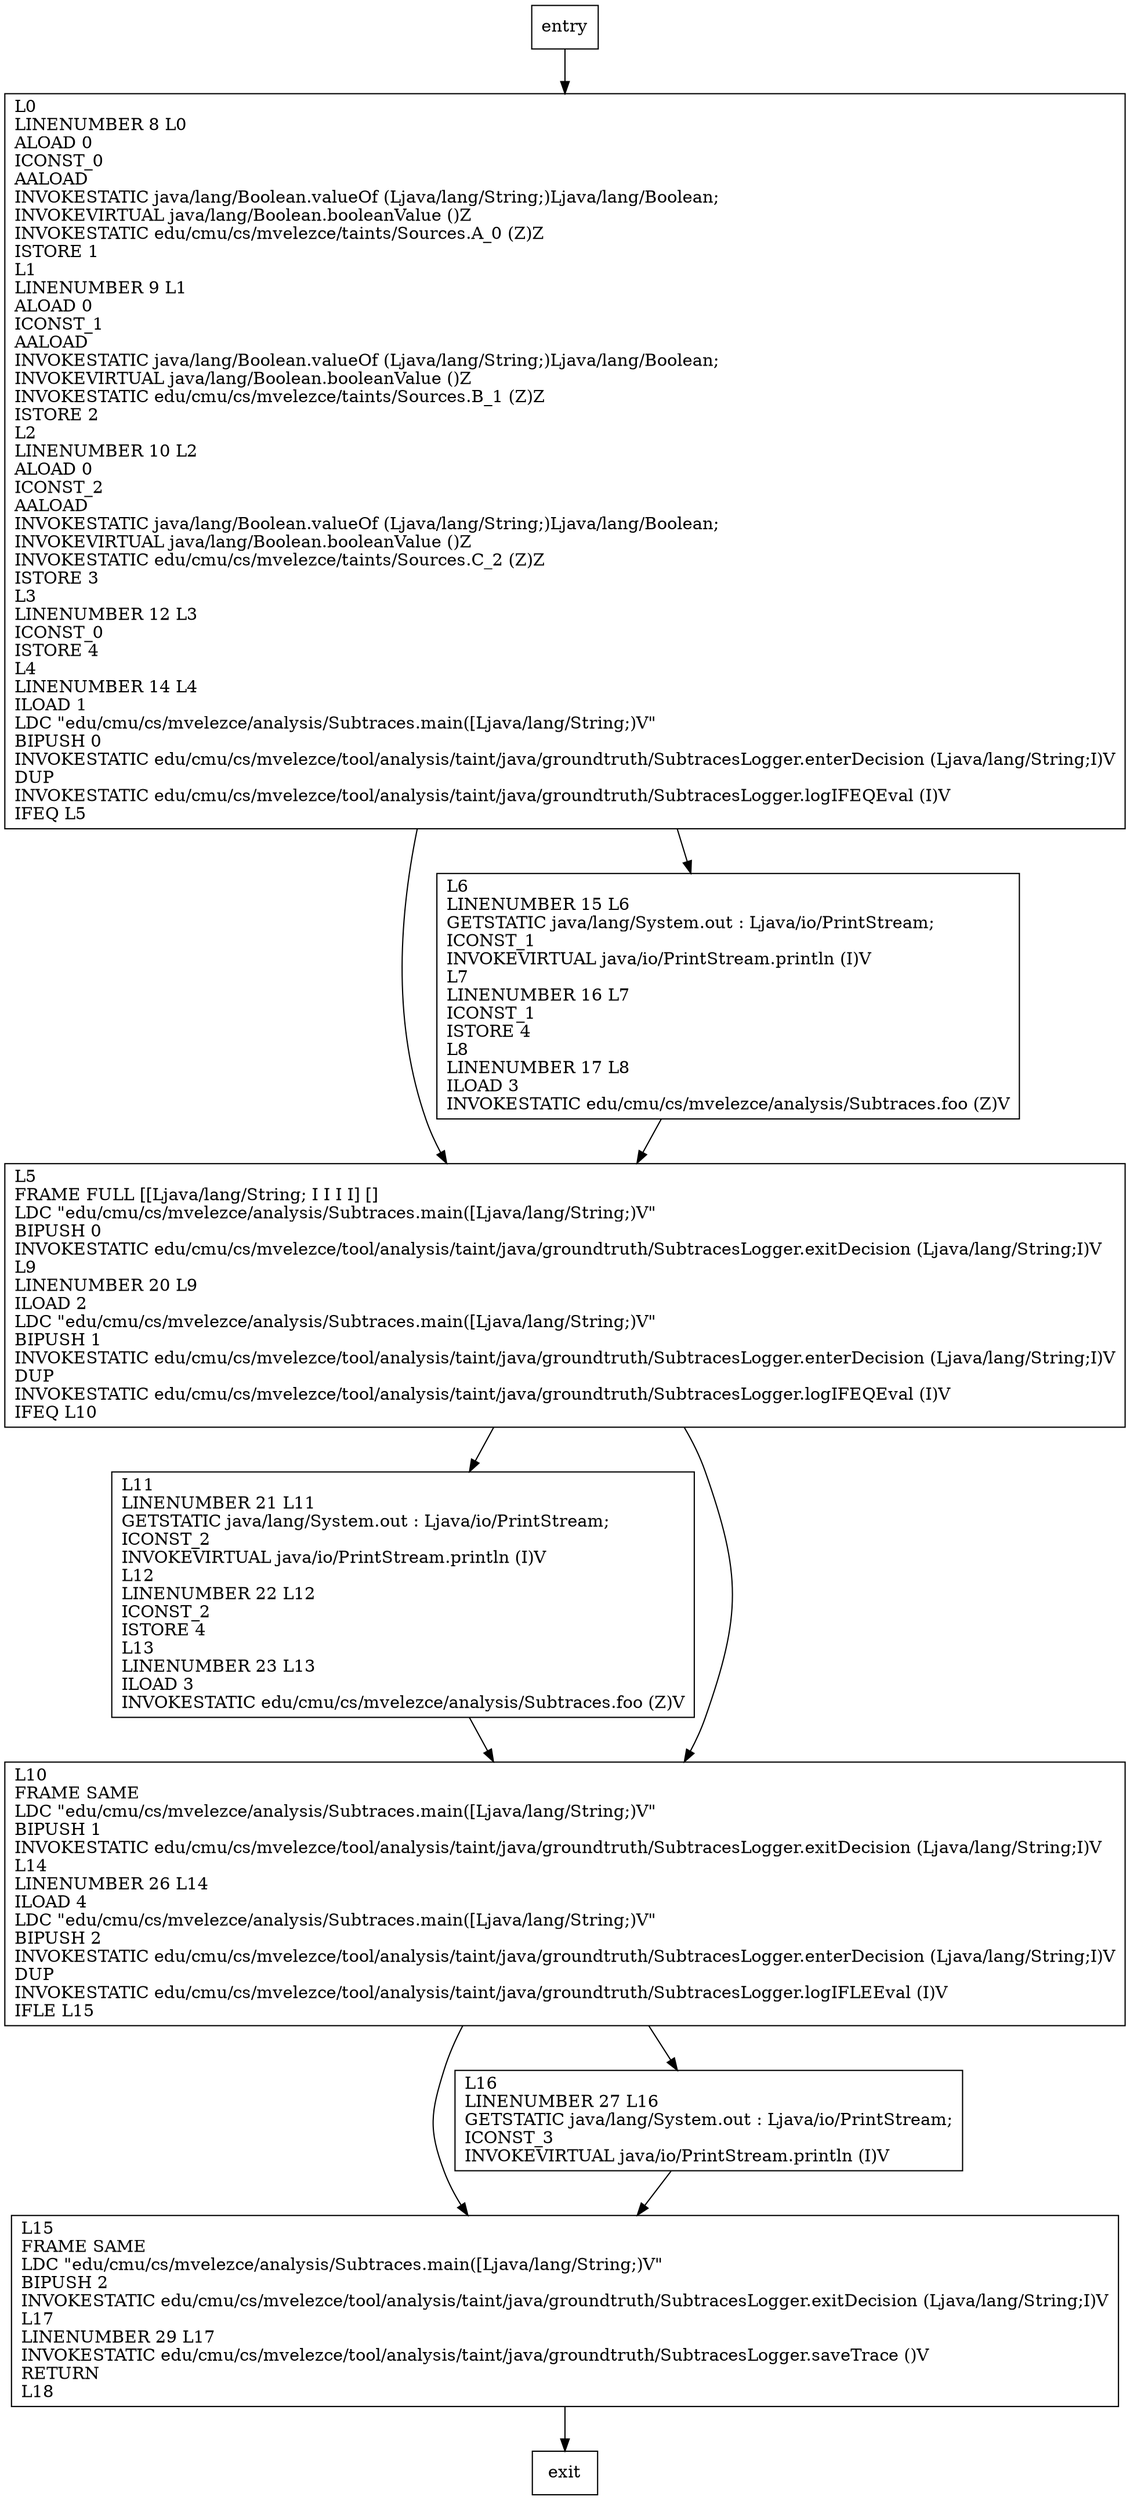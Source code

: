 digraph main {
node [shape=record];
186075763 [label="L15\lFRAME SAME\lLDC \"edu/cmu/cs/mvelezce/analysis/Subtraces.main([Ljava/lang/String;)V\"\lBIPUSH 2\lINVOKESTATIC edu/cmu/cs/mvelezce/tool/analysis/taint/java/groundtruth/SubtracesLogger.exitDecision (Ljava/lang/String;I)V\lL17\lLINENUMBER 29 L17\lINVOKESTATIC edu/cmu/cs/mvelezce/tool/analysis/taint/java/groundtruth/SubtracesLogger.saveTrace ()V\lRETURN\lL18\l"];
1833343025 [label="L0\lLINENUMBER 8 L0\lALOAD 0\lICONST_0\lAALOAD\lINVOKESTATIC java/lang/Boolean.valueOf (Ljava/lang/String;)Ljava/lang/Boolean;\lINVOKEVIRTUAL java/lang/Boolean.booleanValue ()Z\lINVOKESTATIC edu/cmu/cs/mvelezce/taints/Sources.A_0 (Z)Z\lISTORE 1\lL1\lLINENUMBER 9 L1\lALOAD 0\lICONST_1\lAALOAD\lINVOKESTATIC java/lang/Boolean.valueOf (Ljava/lang/String;)Ljava/lang/Boolean;\lINVOKEVIRTUAL java/lang/Boolean.booleanValue ()Z\lINVOKESTATIC edu/cmu/cs/mvelezce/taints/Sources.B_1 (Z)Z\lISTORE 2\lL2\lLINENUMBER 10 L2\lALOAD 0\lICONST_2\lAALOAD\lINVOKESTATIC java/lang/Boolean.valueOf (Ljava/lang/String;)Ljava/lang/Boolean;\lINVOKEVIRTUAL java/lang/Boolean.booleanValue ()Z\lINVOKESTATIC edu/cmu/cs/mvelezce/taints/Sources.C_2 (Z)Z\lISTORE 3\lL3\lLINENUMBER 12 L3\lICONST_0\lISTORE 4\lL4\lLINENUMBER 14 L4\lILOAD 1\lLDC \"edu/cmu/cs/mvelezce/analysis/Subtraces.main([Ljava/lang/String;)V\"\lBIPUSH 0\lINVOKESTATIC edu/cmu/cs/mvelezce/tool/analysis/taint/java/groundtruth/SubtracesLogger.enterDecision (Ljava/lang/String;I)V\lDUP\lINVOKESTATIC edu/cmu/cs/mvelezce/tool/analysis/taint/java/groundtruth/SubtracesLogger.logIFEQEval (I)V\lIFEQ L5\l"];
662045021 [label="L11\lLINENUMBER 21 L11\lGETSTATIC java/lang/System.out : Ljava/io/PrintStream;\lICONST_2\lINVOKEVIRTUAL java/io/PrintStream.println (I)V\lL12\lLINENUMBER 22 L12\lICONST_2\lISTORE 4\lL13\lLINENUMBER 23 L13\lILOAD 3\lINVOKESTATIC edu/cmu/cs/mvelezce/analysis/Subtraces.foo (Z)V\l"];
1960514242 [label="L5\lFRAME FULL [[Ljava/lang/String; I I I I] []\lLDC \"edu/cmu/cs/mvelezce/analysis/Subtraces.main([Ljava/lang/String;)V\"\lBIPUSH 0\lINVOKESTATIC edu/cmu/cs/mvelezce/tool/analysis/taint/java/groundtruth/SubtracesLogger.exitDecision (Ljava/lang/String;I)V\lL9\lLINENUMBER 20 L9\lILOAD 2\lLDC \"edu/cmu/cs/mvelezce/analysis/Subtraces.main([Ljava/lang/String;)V\"\lBIPUSH 1\lINVOKESTATIC edu/cmu/cs/mvelezce/tool/analysis/taint/java/groundtruth/SubtracesLogger.enterDecision (Ljava/lang/String;I)V\lDUP\lINVOKESTATIC edu/cmu/cs/mvelezce/tool/analysis/taint/java/groundtruth/SubtracesLogger.logIFEQEval (I)V\lIFEQ L10\l"];
2124978601 [label="L10\lFRAME SAME\lLDC \"edu/cmu/cs/mvelezce/analysis/Subtraces.main([Ljava/lang/String;)V\"\lBIPUSH 1\lINVOKESTATIC edu/cmu/cs/mvelezce/tool/analysis/taint/java/groundtruth/SubtracesLogger.exitDecision (Ljava/lang/String;I)V\lL14\lLINENUMBER 26 L14\lILOAD 4\lLDC \"edu/cmu/cs/mvelezce/analysis/Subtraces.main([Ljava/lang/String;)V\"\lBIPUSH 2\lINVOKESTATIC edu/cmu/cs/mvelezce/tool/analysis/taint/java/groundtruth/SubtracesLogger.enterDecision (Ljava/lang/String;I)V\lDUP\lINVOKESTATIC edu/cmu/cs/mvelezce/tool/analysis/taint/java/groundtruth/SubtracesLogger.logIFLEEval (I)V\lIFLE L15\l"];
775911842 [label="L16\lLINENUMBER 27 L16\lGETSTATIC java/lang/System.out : Ljava/io/PrintStream;\lICONST_3\lINVOKEVIRTUAL java/io/PrintStream.println (I)V\l"];
804347788 [label="L6\lLINENUMBER 15 L6\lGETSTATIC java/lang/System.out : Ljava/io/PrintStream;\lICONST_1\lINVOKEVIRTUAL java/io/PrintStream.println (I)V\lL7\lLINENUMBER 16 L7\lICONST_1\lISTORE 4\lL8\lLINENUMBER 17 L8\lILOAD 3\lINVOKESTATIC edu/cmu/cs/mvelezce/analysis/Subtraces.foo (Z)V\l"];
entry;
exit;
entry -> 1833343025;
186075763 -> exit;
1833343025 -> 1960514242;
1833343025 -> 804347788;
662045021 -> 2124978601;
1960514242 -> 662045021;
1960514242 -> 2124978601;
2124978601 -> 186075763;
2124978601 -> 775911842;
775911842 -> 186075763;
804347788 -> 1960514242;
}
